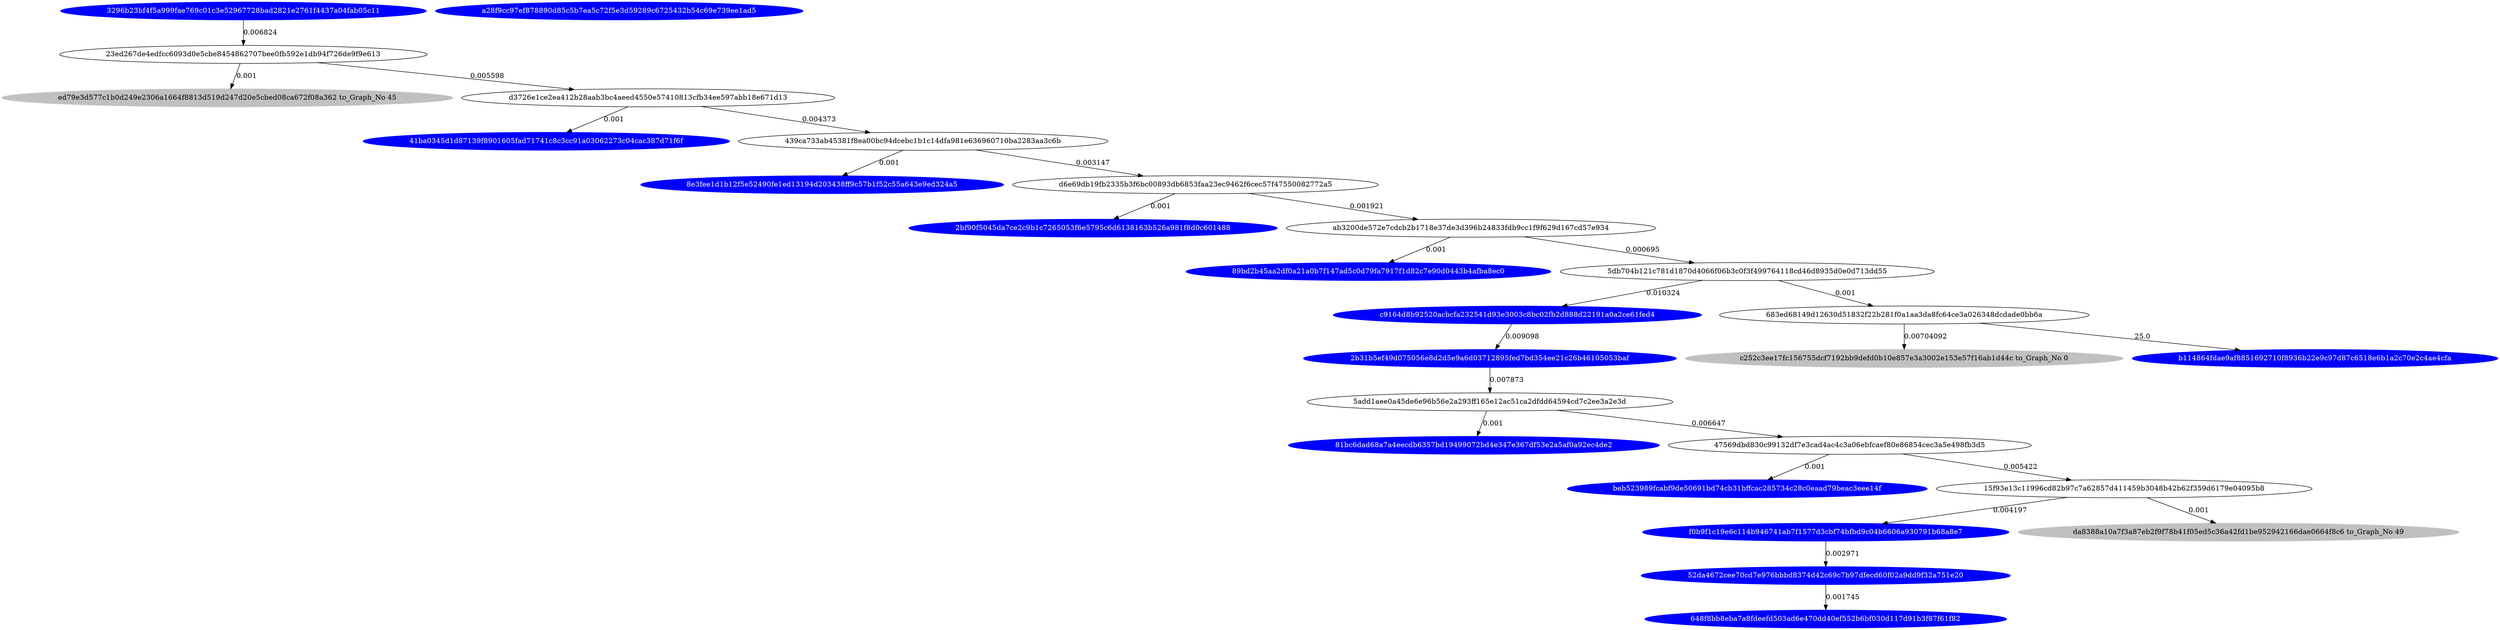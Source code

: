 digraph G{rankdir=TB;layout=dot;
"3296b23bf4f5a999fae769c01c3e52967728bad2821e2761f4437a04fab05c11" [style="solid,filled",color=blue,fontcolor=white];
"a28f9cc97ef878890d85c5b7ea5c72f5e3d59289c6725432b54c69e739ee1ad5" [style="solid,filled",color=blue,fontcolor=white];
"81bc6dad68a7a4eecdb6357bd19499072bd4e347e367df53e2a5af0a92ec4de2" [style="solid,filled",color=blue,fontcolor=white];
"c252c3ee17fc156755dcf7192bb9defd0b10e857e3a3002e153e57f16ab1d44c" [style="solid,filled",color=gray,fontcolor=black,label= "c252c3ee17fc156755dcf7192bb9defd0b10e857e3a3002e153e57f16ab1d44c to_Graph_No 0"];
"52da4672cee70cd7e976bbbd8374d42c69c7b97dfecd60f02a9dd9f32a751e20" [style="solid,filled",color=blue,fontcolor=white];
"f0b9f1c19e6c114b946741ab7f1577d3cbf74bfbd9c04b6606a930791b68a8e7" [style="solid,filled",color=blue,fontcolor=white];
"648f8bb8eba7a8fdeefd503ad6e470dd40ef552b6bf030d117d91b3f87f61f82" [style="solid,filled",color=blue,fontcolor=white];
"da8388a10a7f3a87eb2f9f78b41f05ed5c36a42fd1be952942166dae0664f8c6" [style="solid,filled",color=gray,fontcolor=black,label= "da8388a10a7f3a87eb2f9f78b41f05ed5c36a42fd1be952942166dae0664f8c6 to_Graph_No 49"];
"89bd2b45aa2df0a21a0b7f147ad5c0d79fa7917f1d82c7e90d0443b4afba8ec0" [style="solid,filled",color=blue,fontcolor=white];
"b114864fdae9af8851692710f8936b22e9c97d87c6518e6b1a2c70e2c4ae4cfa" [style="solid,filled",color=blue,fontcolor=white];
"41ba0345d1d87139f8901605fad71741c8c3cc91a03062273c04cac387d71f6f" [style="solid,filled",color=blue,fontcolor=white];
"beb523989fcabf9de50691bd74cb31bffcac285734c28c0eaad79beac3eee14f" [style="solid,filled",color=blue,fontcolor=white];
"c9164d8b92520acbcfa232541d93e3003c8bc02fb2d888d22191a0a2ce61fed4" [style="solid,filled",color=blue,fontcolor=white];
"2bf90f5045da7ce2c9b1c7265053f6e5795c6d6138163b526a981f8d0c601488" [style="solid,filled",color=blue,fontcolor=white];
"8e3fee1d1b12f5e52490fe1ed13194d203438ff9c57b1f52c55a643e9ed324a5" [style="solid,filled",color=blue,fontcolor=white];
"2b31b5ef49d075056e8d2d5e9a6d03712895fed7bd354ee21c26b46105053baf" [style="solid,filled",color=blue,fontcolor=white];
"ed79e3d577c1b0d249e2306a1664f8813d519d247d20e5cbed08ca672f08a362" [style="solid,filled",color=gray,fontcolor=black,label= "ed79e3d577c1b0d249e2306a1664f8813d519d247d20e5cbed08ca672f08a362 to_Graph_No 45"];
"d3726e1ce2ea412b28aab3bc4aeed4550e57410813cfb34ee597abb18e671d13" -> "439ca733ab45381f8ea00bc94dcebc1b1c14dfa981e636960710ba2283aa3c6b" [label=0.004373];
"ab3200de572e7cdcb2b1718e37de3d396b24833fdb9cc1f9f629d167cd57e934" -> "89bd2b45aa2df0a21a0b7f147ad5c0d79fa7917f1d82c7e90d0443b4afba8ec0" [label=0.001];
"23ed267de4edfcc6093d0e5cbe8454862707bee0fb592e1db94f726de9f9e613" -> "d3726e1ce2ea412b28aab3bc4aeed4550e57410813cfb34ee597abb18e671d13" [label=0.005598];
"d3726e1ce2ea412b28aab3bc4aeed4550e57410813cfb34ee597abb18e671d13" -> "41ba0345d1d87139f8901605fad71741c8c3cc91a03062273c04cac387d71f6f" [label=0.001];
"5db704b121c781d1870d4066f06b3c0f3f499764118cd46d8935d0e0d713dd55" -> "683ed68149d12630d51832f22b281f0a1aa3da8fc64ce3a026348dcdade0bb6a" [label=0.001];
"d6e69db19fb2335b3f6bc00893db6853faa23ec9462f6cec57f47550082772a5" -> "2bf90f5045da7ce2c9b1c7265053f6e5795c6d6138163b526a981f8d0c601488" [label=0.001];
"52da4672cee70cd7e976bbbd8374d42c69c7b97dfecd60f02a9dd9f32a751e20" -> "648f8bb8eba7a8fdeefd503ad6e470dd40ef552b6bf030d117d91b3f87f61f82" [label=0.001745];
"5add1aee0a45de6e96b56e2a293ff165e12ac51ca2dfdd64594cd7c2ee3a2e3d" -> "81bc6dad68a7a4eecdb6357bd19499072bd4e347e367df53e2a5af0a92ec4de2" [label=0.001];
"23ed267de4edfcc6093d0e5cbe8454862707bee0fb592e1db94f726de9f9e613" -> "ed79e3d577c1b0d249e2306a1664f8813d519d247d20e5cbed08ca672f08a362" [label=0.001];
"d6e69db19fb2335b3f6bc00893db6853faa23ec9462f6cec57f47550082772a5" -> "ab3200de572e7cdcb2b1718e37de3d396b24833fdb9cc1f9f629d167cd57e934" [label=0.001921];
"15f93e13c11996cd82b97c7a62857d411459b3048b42b62f359d6179e04095b8" -> "f0b9f1c19e6c114b946741ab7f1577d3cbf74bfbd9c04b6606a930791b68a8e7" [label=0.004197];
"439ca733ab45381f8ea00bc94dcebc1b1c14dfa981e636960710ba2283aa3c6b" -> "d6e69db19fb2335b3f6bc00893db6853faa23ec9462f6cec57f47550082772a5" [label=0.003147];
"f0b9f1c19e6c114b946741ab7f1577d3cbf74bfbd9c04b6606a930791b68a8e7" -> "52da4672cee70cd7e976bbbd8374d42c69c7b97dfecd60f02a9dd9f32a751e20" [label=0.002971];
"3296b23bf4f5a999fae769c01c3e52967728bad2821e2761f4437a04fab05c11" -> "23ed267de4edfcc6093d0e5cbe8454862707bee0fb592e1db94f726de9f9e613" [label=0.006824];
"5db704b121c781d1870d4066f06b3c0f3f499764118cd46d8935d0e0d713dd55" -> "c9164d8b92520acbcfa232541d93e3003c8bc02fb2d888d22191a0a2ce61fed4" [label=0.010324];
"47569dbd830c99132df7e3cad4ac4c3a06ebfcaef80e86854cec3a5e498fb3d5" -> "beb523989fcabf9de50691bd74cb31bffcac285734c28c0eaad79beac3eee14f" [label=0.001];
"15f93e13c11996cd82b97c7a62857d411459b3048b42b62f359d6179e04095b8" -> "da8388a10a7f3a87eb2f9f78b41f05ed5c36a42fd1be952942166dae0664f8c6" [label=0.001];
"5add1aee0a45de6e96b56e2a293ff165e12ac51ca2dfdd64594cd7c2ee3a2e3d" -> "47569dbd830c99132df7e3cad4ac4c3a06ebfcaef80e86854cec3a5e498fb3d5" [label=0.006647];
"c9164d8b92520acbcfa232541d93e3003c8bc02fb2d888d22191a0a2ce61fed4" -> "2b31b5ef49d075056e8d2d5e9a6d03712895fed7bd354ee21c26b46105053baf" [label=0.009098];
"ab3200de572e7cdcb2b1718e37de3d396b24833fdb9cc1f9f629d167cd57e934" -> "5db704b121c781d1870d4066f06b3c0f3f499764118cd46d8935d0e0d713dd55" [label=0.000695];
"47569dbd830c99132df7e3cad4ac4c3a06ebfcaef80e86854cec3a5e498fb3d5" -> "15f93e13c11996cd82b97c7a62857d411459b3048b42b62f359d6179e04095b8" [label=0.005422];
"439ca733ab45381f8ea00bc94dcebc1b1c14dfa981e636960710ba2283aa3c6b" -> "8e3fee1d1b12f5e52490fe1ed13194d203438ff9c57b1f52c55a643e9ed324a5" [label=0.001];
"683ed68149d12630d51832f22b281f0a1aa3da8fc64ce3a026348dcdade0bb6a" -> "c252c3ee17fc156755dcf7192bb9defd0b10e857e3a3002e153e57f16ab1d44c" [label=0.00704092];
"683ed68149d12630d51832f22b281f0a1aa3da8fc64ce3a026348dcdade0bb6a" -> "b114864fdae9af8851692710f8936b22e9c97d87c6518e6b1a2c70e2c4ae4cfa" [label=25.0];
"2b31b5ef49d075056e8d2d5e9a6d03712895fed7bd354ee21c26b46105053baf" -> "5add1aee0a45de6e96b56e2a293ff165e12ac51ca2dfdd64594cd7c2ee3a2e3d" [label=0.007873];
}